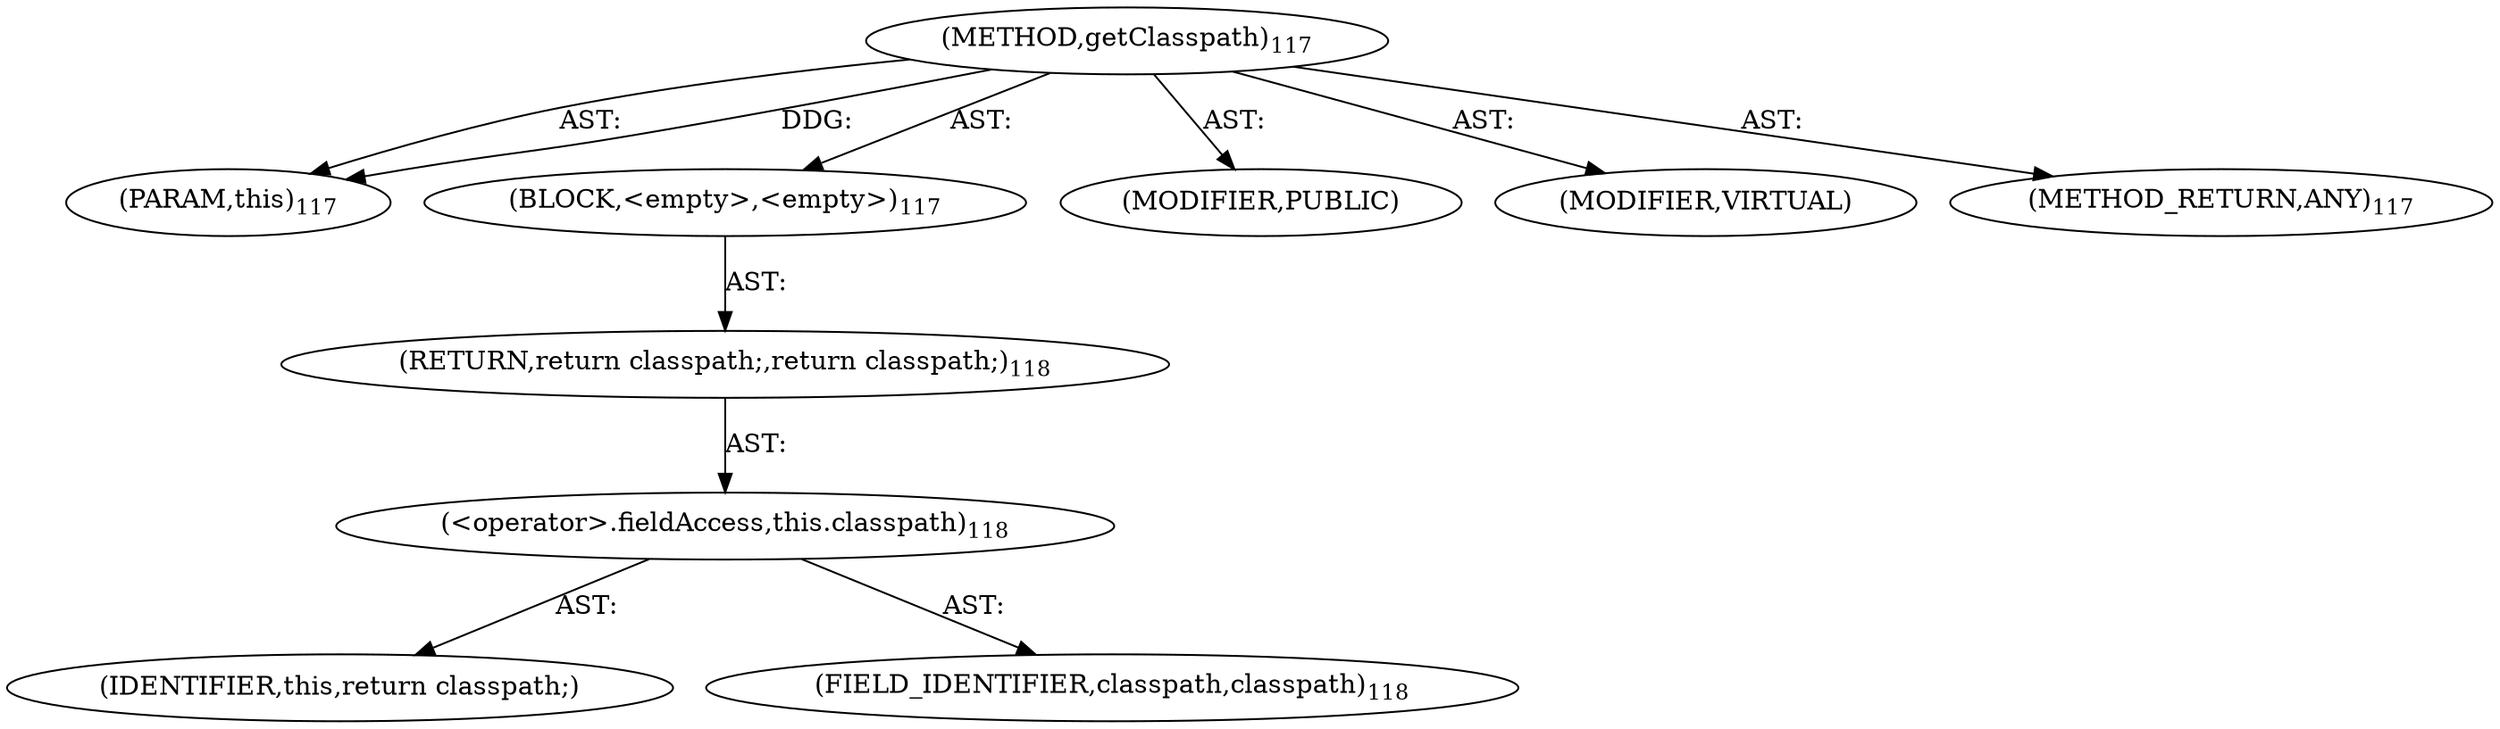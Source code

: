 digraph "getClasspath" {  
"111669149701" [label = <(METHOD,getClasspath)<SUB>117</SUB>> ]
"115964117002" [label = <(PARAM,this)<SUB>117</SUB>> ]
"25769803786" [label = <(BLOCK,&lt;empty&gt;,&lt;empty&gt;)<SUB>117</SUB>> ]
"146028888066" [label = <(RETURN,return classpath;,return classpath;)<SUB>118</SUB>> ]
"30064771099" [label = <(&lt;operator&gt;.fieldAccess,this.classpath)<SUB>118</SUB>> ]
"68719476763" [label = <(IDENTIFIER,this,return classpath;)> ]
"55834574858" [label = <(FIELD_IDENTIFIER,classpath,classpath)<SUB>118</SUB>> ]
"133143986189" [label = <(MODIFIER,PUBLIC)> ]
"133143986190" [label = <(MODIFIER,VIRTUAL)> ]
"128849018885" [label = <(METHOD_RETURN,ANY)<SUB>117</SUB>> ]
  "111669149701" -> "115964117002"  [ label = "AST: "] 
  "111669149701" -> "25769803786"  [ label = "AST: "] 
  "111669149701" -> "133143986189"  [ label = "AST: "] 
  "111669149701" -> "133143986190"  [ label = "AST: "] 
  "111669149701" -> "128849018885"  [ label = "AST: "] 
  "25769803786" -> "146028888066"  [ label = "AST: "] 
  "146028888066" -> "30064771099"  [ label = "AST: "] 
  "30064771099" -> "68719476763"  [ label = "AST: "] 
  "30064771099" -> "55834574858"  [ label = "AST: "] 
  "111669149701" -> "115964117002"  [ label = "DDG: "] 
}
